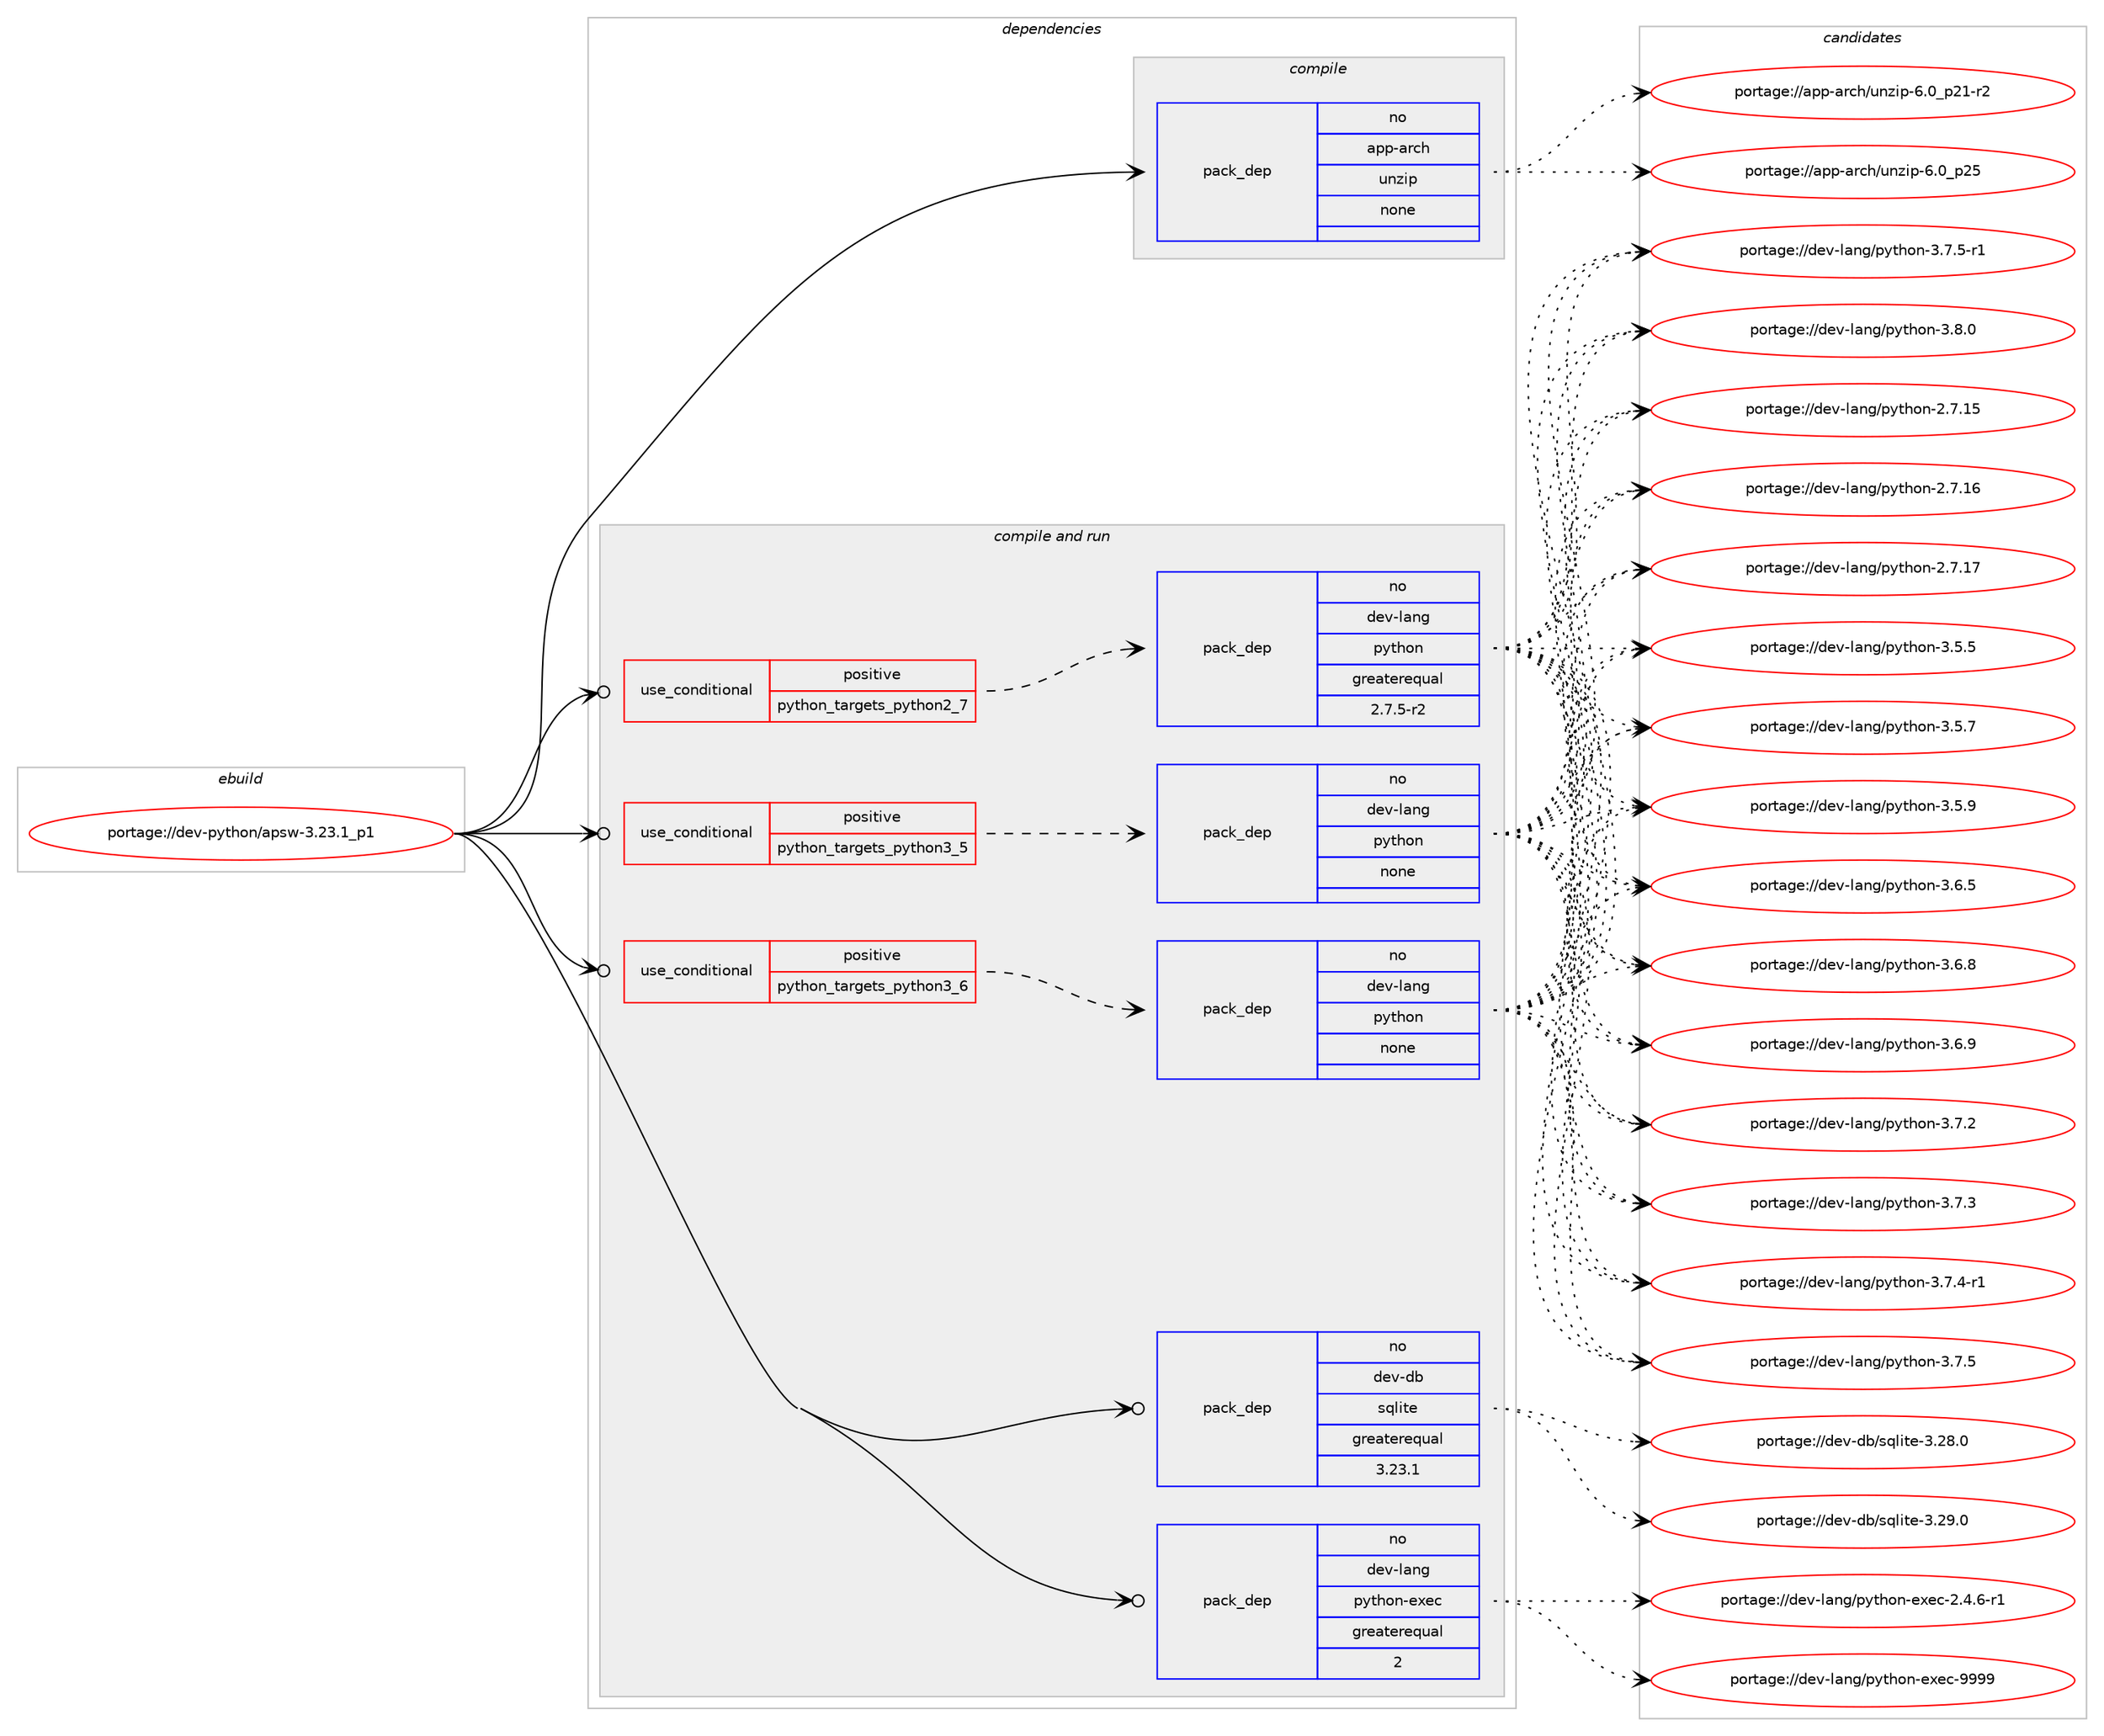 digraph prolog {

# *************
# Graph options
# *************

newrank=true;
concentrate=true;
compound=true;
graph [rankdir=LR,fontname=Helvetica,fontsize=10,ranksep=1.5];#, ranksep=2.5, nodesep=0.2];
edge  [arrowhead=vee];
node  [fontname=Helvetica,fontsize=10];

# **********
# The ebuild
# **********

subgraph cluster_leftcol {
color=gray;
rank=same;
label=<<i>ebuild</i>>;
id [label="portage://dev-python/apsw-3.23.1_p1", color=red, width=4, href="../dev-python/apsw-3.23.1_p1.svg"];
}

# ****************
# The dependencies
# ****************

subgraph cluster_midcol {
color=gray;
label=<<i>dependencies</i>>;
subgraph cluster_compile {
fillcolor="#eeeeee";
style=filled;
label=<<i>compile</i>>;
subgraph pack100623 {
dependency129427 [label=<<TABLE BORDER="0" CELLBORDER="1" CELLSPACING="0" CELLPADDING="4" WIDTH="220"><TR><TD ROWSPAN="6" CELLPADDING="30">pack_dep</TD></TR><TR><TD WIDTH="110">no</TD></TR><TR><TD>app-arch</TD></TR><TR><TD>unzip</TD></TR><TR><TD>none</TD></TR><TR><TD></TD></TR></TABLE>>, shape=none, color=blue];
}
id:e -> dependency129427:w [weight=20,style="solid",arrowhead="vee"];
}
subgraph cluster_compileandrun {
fillcolor="#eeeeee";
style=filled;
label=<<i>compile and run</i>>;
subgraph cond25501 {
dependency129428 [label=<<TABLE BORDER="0" CELLBORDER="1" CELLSPACING="0" CELLPADDING="4"><TR><TD ROWSPAN="3" CELLPADDING="10">use_conditional</TD></TR><TR><TD>positive</TD></TR><TR><TD>python_targets_python2_7</TD></TR></TABLE>>, shape=none, color=red];
subgraph pack100624 {
dependency129429 [label=<<TABLE BORDER="0" CELLBORDER="1" CELLSPACING="0" CELLPADDING="4" WIDTH="220"><TR><TD ROWSPAN="6" CELLPADDING="30">pack_dep</TD></TR><TR><TD WIDTH="110">no</TD></TR><TR><TD>dev-lang</TD></TR><TR><TD>python</TD></TR><TR><TD>greaterequal</TD></TR><TR><TD>2.7.5-r2</TD></TR></TABLE>>, shape=none, color=blue];
}
dependency129428:e -> dependency129429:w [weight=20,style="dashed",arrowhead="vee"];
}
id:e -> dependency129428:w [weight=20,style="solid",arrowhead="odotvee"];
subgraph cond25502 {
dependency129430 [label=<<TABLE BORDER="0" CELLBORDER="1" CELLSPACING="0" CELLPADDING="4"><TR><TD ROWSPAN="3" CELLPADDING="10">use_conditional</TD></TR><TR><TD>positive</TD></TR><TR><TD>python_targets_python3_5</TD></TR></TABLE>>, shape=none, color=red];
subgraph pack100625 {
dependency129431 [label=<<TABLE BORDER="0" CELLBORDER="1" CELLSPACING="0" CELLPADDING="4" WIDTH="220"><TR><TD ROWSPAN="6" CELLPADDING="30">pack_dep</TD></TR><TR><TD WIDTH="110">no</TD></TR><TR><TD>dev-lang</TD></TR><TR><TD>python</TD></TR><TR><TD>none</TD></TR><TR><TD></TD></TR></TABLE>>, shape=none, color=blue];
}
dependency129430:e -> dependency129431:w [weight=20,style="dashed",arrowhead="vee"];
}
id:e -> dependency129430:w [weight=20,style="solid",arrowhead="odotvee"];
subgraph cond25503 {
dependency129432 [label=<<TABLE BORDER="0" CELLBORDER="1" CELLSPACING="0" CELLPADDING="4"><TR><TD ROWSPAN="3" CELLPADDING="10">use_conditional</TD></TR><TR><TD>positive</TD></TR><TR><TD>python_targets_python3_6</TD></TR></TABLE>>, shape=none, color=red];
subgraph pack100626 {
dependency129433 [label=<<TABLE BORDER="0" CELLBORDER="1" CELLSPACING="0" CELLPADDING="4" WIDTH="220"><TR><TD ROWSPAN="6" CELLPADDING="30">pack_dep</TD></TR><TR><TD WIDTH="110">no</TD></TR><TR><TD>dev-lang</TD></TR><TR><TD>python</TD></TR><TR><TD>none</TD></TR><TR><TD></TD></TR></TABLE>>, shape=none, color=blue];
}
dependency129432:e -> dependency129433:w [weight=20,style="dashed",arrowhead="vee"];
}
id:e -> dependency129432:w [weight=20,style="solid",arrowhead="odotvee"];
subgraph pack100627 {
dependency129434 [label=<<TABLE BORDER="0" CELLBORDER="1" CELLSPACING="0" CELLPADDING="4" WIDTH="220"><TR><TD ROWSPAN="6" CELLPADDING="30">pack_dep</TD></TR><TR><TD WIDTH="110">no</TD></TR><TR><TD>dev-db</TD></TR><TR><TD>sqlite</TD></TR><TR><TD>greaterequal</TD></TR><TR><TD>3.23.1</TD></TR></TABLE>>, shape=none, color=blue];
}
id:e -> dependency129434:w [weight=20,style="solid",arrowhead="odotvee"];
subgraph pack100628 {
dependency129435 [label=<<TABLE BORDER="0" CELLBORDER="1" CELLSPACING="0" CELLPADDING="4" WIDTH="220"><TR><TD ROWSPAN="6" CELLPADDING="30">pack_dep</TD></TR><TR><TD WIDTH="110">no</TD></TR><TR><TD>dev-lang</TD></TR><TR><TD>python-exec</TD></TR><TR><TD>greaterequal</TD></TR><TR><TD>2</TD></TR></TABLE>>, shape=none, color=blue];
}
id:e -> dependency129435:w [weight=20,style="solid",arrowhead="odotvee"];
}
subgraph cluster_run {
fillcolor="#eeeeee";
style=filled;
label=<<i>run</i>>;
}
}

# **************
# The candidates
# **************

subgraph cluster_choices {
rank=same;
color=gray;
label=<<i>candidates</i>>;

subgraph choice100623 {
color=black;
nodesep=1;
choiceportage9711211245971149910447117110122105112455446489511250494511450 [label="portage://app-arch/unzip-6.0_p21-r2", color=red, width=4,href="../app-arch/unzip-6.0_p21-r2.svg"];
choiceportage971121124597114991044711711012210511245544648951125053 [label="portage://app-arch/unzip-6.0_p25", color=red, width=4,href="../app-arch/unzip-6.0_p25.svg"];
dependency129427:e -> choiceportage9711211245971149910447117110122105112455446489511250494511450:w [style=dotted,weight="100"];
dependency129427:e -> choiceportage971121124597114991044711711012210511245544648951125053:w [style=dotted,weight="100"];
}
subgraph choice100624 {
color=black;
nodesep=1;
choiceportage10010111845108971101034711212111610411111045504655464953 [label="portage://dev-lang/python-2.7.15", color=red, width=4,href="../dev-lang/python-2.7.15.svg"];
choiceportage10010111845108971101034711212111610411111045504655464954 [label="portage://dev-lang/python-2.7.16", color=red, width=4,href="../dev-lang/python-2.7.16.svg"];
choiceportage10010111845108971101034711212111610411111045504655464955 [label="portage://dev-lang/python-2.7.17", color=red, width=4,href="../dev-lang/python-2.7.17.svg"];
choiceportage100101118451089711010347112121116104111110455146534653 [label="portage://dev-lang/python-3.5.5", color=red, width=4,href="../dev-lang/python-3.5.5.svg"];
choiceportage100101118451089711010347112121116104111110455146534655 [label="portage://dev-lang/python-3.5.7", color=red, width=4,href="../dev-lang/python-3.5.7.svg"];
choiceportage100101118451089711010347112121116104111110455146534657 [label="portage://dev-lang/python-3.5.9", color=red, width=4,href="../dev-lang/python-3.5.9.svg"];
choiceportage100101118451089711010347112121116104111110455146544653 [label="portage://dev-lang/python-3.6.5", color=red, width=4,href="../dev-lang/python-3.6.5.svg"];
choiceportage100101118451089711010347112121116104111110455146544656 [label="portage://dev-lang/python-3.6.8", color=red, width=4,href="../dev-lang/python-3.6.8.svg"];
choiceportage100101118451089711010347112121116104111110455146544657 [label="portage://dev-lang/python-3.6.9", color=red, width=4,href="../dev-lang/python-3.6.9.svg"];
choiceportage100101118451089711010347112121116104111110455146554650 [label="portage://dev-lang/python-3.7.2", color=red, width=4,href="../dev-lang/python-3.7.2.svg"];
choiceportage100101118451089711010347112121116104111110455146554651 [label="portage://dev-lang/python-3.7.3", color=red, width=4,href="../dev-lang/python-3.7.3.svg"];
choiceportage1001011184510897110103471121211161041111104551465546524511449 [label="portage://dev-lang/python-3.7.4-r1", color=red, width=4,href="../dev-lang/python-3.7.4-r1.svg"];
choiceportage100101118451089711010347112121116104111110455146554653 [label="portage://dev-lang/python-3.7.5", color=red, width=4,href="../dev-lang/python-3.7.5.svg"];
choiceportage1001011184510897110103471121211161041111104551465546534511449 [label="portage://dev-lang/python-3.7.5-r1", color=red, width=4,href="../dev-lang/python-3.7.5-r1.svg"];
choiceportage100101118451089711010347112121116104111110455146564648 [label="portage://dev-lang/python-3.8.0", color=red, width=4,href="../dev-lang/python-3.8.0.svg"];
dependency129429:e -> choiceportage10010111845108971101034711212111610411111045504655464953:w [style=dotted,weight="100"];
dependency129429:e -> choiceportage10010111845108971101034711212111610411111045504655464954:w [style=dotted,weight="100"];
dependency129429:e -> choiceportage10010111845108971101034711212111610411111045504655464955:w [style=dotted,weight="100"];
dependency129429:e -> choiceportage100101118451089711010347112121116104111110455146534653:w [style=dotted,weight="100"];
dependency129429:e -> choiceportage100101118451089711010347112121116104111110455146534655:w [style=dotted,weight="100"];
dependency129429:e -> choiceportage100101118451089711010347112121116104111110455146534657:w [style=dotted,weight="100"];
dependency129429:e -> choiceportage100101118451089711010347112121116104111110455146544653:w [style=dotted,weight="100"];
dependency129429:e -> choiceportage100101118451089711010347112121116104111110455146544656:w [style=dotted,weight="100"];
dependency129429:e -> choiceportage100101118451089711010347112121116104111110455146544657:w [style=dotted,weight="100"];
dependency129429:e -> choiceportage100101118451089711010347112121116104111110455146554650:w [style=dotted,weight="100"];
dependency129429:e -> choiceportage100101118451089711010347112121116104111110455146554651:w [style=dotted,weight="100"];
dependency129429:e -> choiceportage1001011184510897110103471121211161041111104551465546524511449:w [style=dotted,weight="100"];
dependency129429:e -> choiceportage100101118451089711010347112121116104111110455146554653:w [style=dotted,weight="100"];
dependency129429:e -> choiceportage1001011184510897110103471121211161041111104551465546534511449:w [style=dotted,weight="100"];
dependency129429:e -> choiceportage100101118451089711010347112121116104111110455146564648:w [style=dotted,weight="100"];
}
subgraph choice100625 {
color=black;
nodesep=1;
choiceportage10010111845108971101034711212111610411111045504655464953 [label="portage://dev-lang/python-2.7.15", color=red, width=4,href="../dev-lang/python-2.7.15.svg"];
choiceportage10010111845108971101034711212111610411111045504655464954 [label="portage://dev-lang/python-2.7.16", color=red, width=4,href="../dev-lang/python-2.7.16.svg"];
choiceportage10010111845108971101034711212111610411111045504655464955 [label="portage://dev-lang/python-2.7.17", color=red, width=4,href="../dev-lang/python-2.7.17.svg"];
choiceportage100101118451089711010347112121116104111110455146534653 [label="portage://dev-lang/python-3.5.5", color=red, width=4,href="../dev-lang/python-3.5.5.svg"];
choiceportage100101118451089711010347112121116104111110455146534655 [label="portage://dev-lang/python-3.5.7", color=red, width=4,href="../dev-lang/python-3.5.7.svg"];
choiceportage100101118451089711010347112121116104111110455146534657 [label="portage://dev-lang/python-3.5.9", color=red, width=4,href="../dev-lang/python-3.5.9.svg"];
choiceportage100101118451089711010347112121116104111110455146544653 [label="portage://dev-lang/python-3.6.5", color=red, width=4,href="../dev-lang/python-3.6.5.svg"];
choiceportage100101118451089711010347112121116104111110455146544656 [label="portage://dev-lang/python-3.6.8", color=red, width=4,href="../dev-lang/python-3.6.8.svg"];
choiceportage100101118451089711010347112121116104111110455146544657 [label="portage://dev-lang/python-3.6.9", color=red, width=4,href="../dev-lang/python-3.6.9.svg"];
choiceportage100101118451089711010347112121116104111110455146554650 [label="portage://dev-lang/python-3.7.2", color=red, width=4,href="../dev-lang/python-3.7.2.svg"];
choiceportage100101118451089711010347112121116104111110455146554651 [label="portage://dev-lang/python-3.7.3", color=red, width=4,href="../dev-lang/python-3.7.3.svg"];
choiceportage1001011184510897110103471121211161041111104551465546524511449 [label="portage://dev-lang/python-3.7.4-r1", color=red, width=4,href="../dev-lang/python-3.7.4-r1.svg"];
choiceportage100101118451089711010347112121116104111110455146554653 [label="portage://dev-lang/python-3.7.5", color=red, width=4,href="../dev-lang/python-3.7.5.svg"];
choiceportage1001011184510897110103471121211161041111104551465546534511449 [label="portage://dev-lang/python-3.7.5-r1", color=red, width=4,href="../dev-lang/python-3.7.5-r1.svg"];
choiceportage100101118451089711010347112121116104111110455146564648 [label="portage://dev-lang/python-3.8.0", color=red, width=4,href="../dev-lang/python-3.8.0.svg"];
dependency129431:e -> choiceportage10010111845108971101034711212111610411111045504655464953:w [style=dotted,weight="100"];
dependency129431:e -> choiceportage10010111845108971101034711212111610411111045504655464954:w [style=dotted,weight="100"];
dependency129431:e -> choiceportage10010111845108971101034711212111610411111045504655464955:w [style=dotted,weight="100"];
dependency129431:e -> choiceportage100101118451089711010347112121116104111110455146534653:w [style=dotted,weight="100"];
dependency129431:e -> choiceportage100101118451089711010347112121116104111110455146534655:w [style=dotted,weight="100"];
dependency129431:e -> choiceportage100101118451089711010347112121116104111110455146534657:w [style=dotted,weight="100"];
dependency129431:e -> choiceportage100101118451089711010347112121116104111110455146544653:w [style=dotted,weight="100"];
dependency129431:e -> choiceportage100101118451089711010347112121116104111110455146544656:w [style=dotted,weight="100"];
dependency129431:e -> choiceportage100101118451089711010347112121116104111110455146544657:w [style=dotted,weight="100"];
dependency129431:e -> choiceportage100101118451089711010347112121116104111110455146554650:w [style=dotted,weight="100"];
dependency129431:e -> choiceportage100101118451089711010347112121116104111110455146554651:w [style=dotted,weight="100"];
dependency129431:e -> choiceportage1001011184510897110103471121211161041111104551465546524511449:w [style=dotted,weight="100"];
dependency129431:e -> choiceportage100101118451089711010347112121116104111110455146554653:w [style=dotted,weight="100"];
dependency129431:e -> choiceportage1001011184510897110103471121211161041111104551465546534511449:w [style=dotted,weight="100"];
dependency129431:e -> choiceportage100101118451089711010347112121116104111110455146564648:w [style=dotted,weight="100"];
}
subgraph choice100626 {
color=black;
nodesep=1;
choiceportage10010111845108971101034711212111610411111045504655464953 [label="portage://dev-lang/python-2.7.15", color=red, width=4,href="../dev-lang/python-2.7.15.svg"];
choiceportage10010111845108971101034711212111610411111045504655464954 [label="portage://dev-lang/python-2.7.16", color=red, width=4,href="../dev-lang/python-2.7.16.svg"];
choiceportage10010111845108971101034711212111610411111045504655464955 [label="portage://dev-lang/python-2.7.17", color=red, width=4,href="../dev-lang/python-2.7.17.svg"];
choiceportage100101118451089711010347112121116104111110455146534653 [label="portage://dev-lang/python-3.5.5", color=red, width=4,href="../dev-lang/python-3.5.5.svg"];
choiceportage100101118451089711010347112121116104111110455146534655 [label="portage://dev-lang/python-3.5.7", color=red, width=4,href="../dev-lang/python-3.5.7.svg"];
choiceportage100101118451089711010347112121116104111110455146534657 [label="portage://dev-lang/python-3.5.9", color=red, width=4,href="../dev-lang/python-3.5.9.svg"];
choiceportage100101118451089711010347112121116104111110455146544653 [label="portage://dev-lang/python-3.6.5", color=red, width=4,href="../dev-lang/python-3.6.5.svg"];
choiceportage100101118451089711010347112121116104111110455146544656 [label="portage://dev-lang/python-3.6.8", color=red, width=4,href="../dev-lang/python-3.6.8.svg"];
choiceportage100101118451089711010347112121116104111110455146544657 [label="portage://dev-lang/python-3.6.9", color=red, width=4,href="../dev-lang/python-3.6.9.svg"];
choiceportage100101118451089711010347112121116104111110455146554650 [label="portage://dev-lang/python-3.7.2", color=red, width=4,href="../dev-lang/python-3.7.2.svg"];
choiceportage100101118451089711010347112121116104111110455146554651 [label="portage://dev-lang/python-3.7.3", color=red, width=4,href="../dev-lang/python-3.7.3.svg"];
choiceportage1001011184510897110103471121211161041111104551465546524511449 [label="portage://dev-lang/python-3.7.4-r1", color=red, width=4,href="../dev-lang/python-3.7.4-r1.svg"];
choiceportage100101118451089711010347112121116104111110455146554653 [label="portage://dev-lang/python-3.7.5", color=red, width=4,href="../dev-lang/python-3.7.5.svg"];
choiceportage1001011184510897110103471121211161041111104551465546534511449 [label="portage://dev-lang/python-3.7.5-r1", color=red, width=4,href="../dev-lang/python-3.7.5-r1.svg"];
choiceportage100101118451089711010347112121116104111110455146564648 [label="portage://dev-lang/python-3.8.0", color=red, width=4,href="../dev-lang/python-3.8.0.svg"];
dependency129433:e -> choiceportage10010111845108971101034711212111610411111045504655464953:w [style=dotted,weight="100"];
dependency129433:e -> choiceportage10010111845108971101034711212111610411111045504655464954:w [style=dotted,weight="100"];
dependency129433:e -> choiceportage10010111845108971101034711212111610411111045504655464955:w [style=dotted,weight="100"];
dependency129433:e -> choiceportage100101118451089711010347112121116104111110455146534653:w [style=dotted,weight="100"];
dependency129433:e -> choiceportage100101118451089711010347112121116104111110455146534655:w [style=dotted,weight="100"];
dependency129433:e -> choiceportage100101118451089711010347112121116104111110455146534657:w [style=dotted,weight="100"];
dependency129433:e -> choiceportage100101118451089711010347112121116104111110455146544653:w [style=dotted,weight="100"];
dependency129433:e -> choiceportage100101118451089711010347112121116104111110455146544656:w [style=dotted,weight="100"];
dependency129433:e -> choiceportage100101118451089711010347112121116104111110455146544657:w [style=dotted,weight="100"];
dependency129433:e -> choiceportage100101118451089711010347112121116104111110455146554650:w [style=dotted,weight="100"];
dependency129433:e -> choiceportage100101118451089711010347112121116104111110455146554651:w [style=dotted,weight="100"];
dependency129433:e -> choiceportage1001011184510897110103471121211161041111104551465546524511449:w [style=dotted,weight="100"];
dependency129433:e -> choiceportage100101118451089711010347112121116104111110455146554653:w [style=dotted,weight="100"];
dependency129433:e -> choiceportage1001011184510897110103471121211161041111104551465546534511449:w [style=dotted,weight="100"];
dependency129433:e -> choiceportage100101118451089711010347112121116104111110455146564648:w [style=dotted,weight="100"];
}
subgraph choice100627 {
color=black;
nodesep=1;
choiceportage10010111845100984711511310810511610145514650564648 [label="portage://dev-db/sqlite-3.28.0", color=red, width=4,href="../dev-db/sqlite-3.28.0.svg"];
choiceportage10010111845100984711511310810511610145514650574648 [label="portage://dev-db/sqlite-3.29.0", color=red, width=4,href="../dev-db/sqlite-3.29.0.svg"];
dependency129434:e -> choiceportage10010111845100984711511310810511610145514650564648:w [style=dotted,weight="100"];
dependency129434:e -> choiceportage10010111845100984711511310810511610145514650574648:w [style=dotted,weight="100"];
}
subgraph choice100628 {
color=black;
nodesep=1;
choiceportage10010111845108971101034711212111610411111045101120101994550465246544511449 [label="portage://dev-lang/python-exec-2.4.6-r1", color=red, width=4,href="../dev-lang/python-exec-2.4.6-r1.svg"];
choiceportage10010111845108971101034711212111610411111045101120101994557575757 [label="portage://dev-lang/python-exec-9999", color=red, width=4,href="../dev-lang/python-exec-9999.svg"];
dependency129435:e -> choiceportage10010111845108971101034711212111610411111045101120101994550465246544511449:w [style=dotted,weight="100"];
dependency129435:e -> choiceportage10010111845108971101034711212111610411111045101120101994557575757:w [style=dotted,weight="100"];
}
}

}
